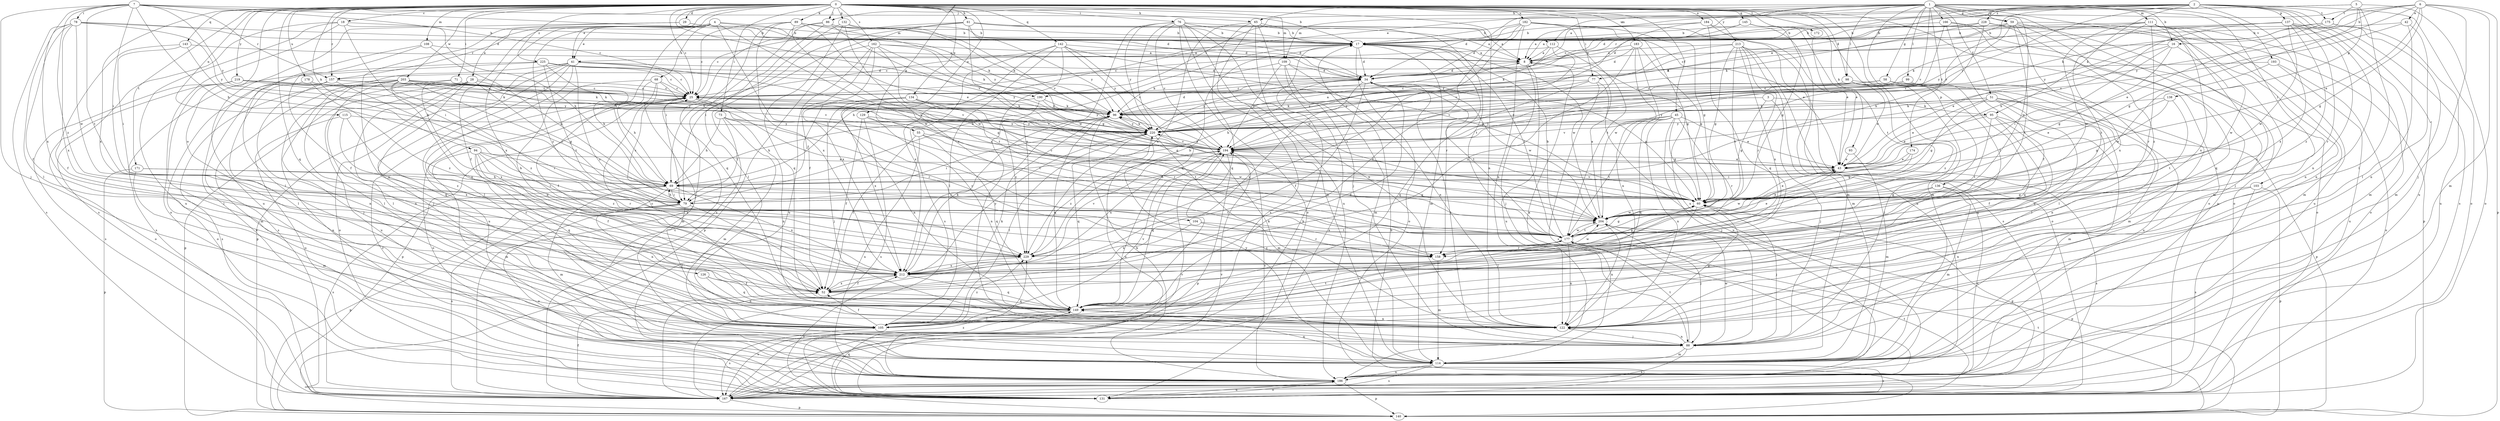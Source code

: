 strict digraph  {
0;
1;
2;
3;
4;
5;
6;
7;
8;
16;
17;
18;
25;
28;
29;
34;
41;
42;
43;
45;
51;
52;
55;
58;
59;
60;
61;
65;
68;
69;
71;
73;
76;
77;
78;
79;
86;
88;
89;
93;
94;
95;
96;
98;
99;
103;
104;
105;
108;
109;
111;
112;
114;
115;
122;
126;
129;
131;
132;
134;
136;
137;
138;
140;
142;
143;
145;
149;
157;
158;
162;
166;
167;
171;
172;
174;
175;
177;
178;
182;
183;
184;
186;
190;
193;
194;
203;
204;
212;
213;
219;
220;
225;
228;
229;
0 -> 18  [label=c];
0 -> 25  [label=c];
0 -> 28  [label=d];
0 -> 29  [label=d];
0 -> 41  [label=e];
0 -> 45  [label=f];
0 -> 55  [label=g];
0 -> 61  [label=h];
0 -> 65  [label=h];
0 -> 71  [label=i];
0 -> 73  [label=i];
0 -> 76  [label=i];
0 -> 77  [label=i];
0 -> 86  [label=j];
0 -> 89  [label=k];
0 -> 93  [label=k];
0 -> 94  [label=k];
0 -> 98  [label=l];
0 -> 108  [label=m];
0 -> 109  [label=m];
0 -> 115  [label=n];
0 -> 122  [label=n];
0 -> 126  [label=o];
0 -> 129  [label=o];
0 -> 131  [label=o];
0 -> 132  [label=p];
0 -> 134  [label=p];
0 -> 136  [label=p];
0 -> 142  [label=q];
0 -> 143  [label=q];
0 -> 145  [label=q];
0 -> 149  [label=q];
0 -> 157  [label=r];
0 -> 162  [label=s];
0 -> 171  [label=t];
0 -> 172  [label=t];
0 -> 178  [label=u];
0 -> 182  [label=u];
0 -> 183  [label=u];
0 -> 184  [label=u];
0 -> 190  [label=v];
0 -> 203  [label=w];
0 -> 212  [label=x];
0 -> 213  [label=y];
0 -> 219  [label=y];
0 -> 225  [label=z];
1 -> 16  [label=b];
1 -> 25  [label=c];
1 -> 34  [label=d];
1 -> 51  [label=f];
1 -> 52  [label=f];
1 -> 58  [label=g];
1 -> 59  [label=g];
1 -> 65  [label=h];
1 -> 86  [label=j];
1 -> 98  [label=l];
1 -> 99  [label=l];
1 -> 103  [label=l];
1 -> 109  [label=m];
1 -> 111  [label=m];
1 -> 131  [label=o];
1 -> 149  [label=q];
1 -> 166  [label=s];
1 -> 174  [label=t];
1 -> 190  [label=v];
1 -> 193  [label=v];
1 -> 194  [label=v];
1 -> 204  [label=w];
2 -> 8  [label=a];
2 -> 34  [label=d];
2 -> 59  [label=g];
2 -> 95  [label=k];
2 -> 112  [label=m];
2 -> 122  [label=n];
2 -> 131  [label=o];
2 -> 137  [label=p];
2 -> 167  [label=s];
2 -> 175  [label=t];
2 -> 186  [label=u];
2 -> 194  [label=v];
2 -> 212  [label=x];
2 -> 220  [label=y];
2 -> 228  [label=z];
3 -> 60  [label=g];
3 -> 88  [label=j];
3 -> 95  [label=k];
3 -> 96  [label=k];
4 -> 41  [label=e];
4 -> 52  [label=f];
4 -> 68  [label=h];
4 -> 69  [label=h];
4 -> 96  [label=k];
4 -> 104  [label=l];
4 -> 112  [label=m];
4 -> 157  [label=r];
4 -> 204  [label=w];
4 -> 212  [label=x];
4 -> 229  [label=z];
5 -> 41  [label=e];
5 -> 60  [label=g];
5 -> 105  [label=l];
5 -> 131  [label=o];
5 -> 138  [label=p];
5 -> 157  [label=r];
5 -> 175  [label=t];
6 -> 16  [label=b];
6 -> 42  [label=e];
6 -> 43  [label=e];
6 -> 60  [label=g];
6 -> 77  [label=i];
6 -> 88  [label=j];
6 -> 96  [label=k];
6 -> 114  [label=m];
6 -> 140  [label=p];
6 -> 220  [label=y];
7 -> 17  [label=b];
7 -> 25  [label=c];
7 -> 34  [label=d];
7 -> 69  [label=h];
7 -> 78  [label=i];
7 -> 79  [label=i];
7 -> 88  [label=j];
7 -> 157  [label=r];
7 -> 177  [label=t];
7 -> 212  [label=x];
7 -> 220  [label=y];
7 -> 229  [label=z];
8 -> 34  [label=d];
8 -> 88  [label=j];
8 -> 186  [label=u];
16 -> 8  [label=a];
16 -> 43  [label=e];
16 -> 60  [label=g];
16 -> 79  [label=i];
16 -> 204  [label=w];
17 -> 8  [label=a];
17 -> 25  [label=c];
17 -> 34  [label=d];
17 -> 69  [label=h];
17 -> 114  [label=m];
17 -> 131  [label=o];
17 -> 158  [label=r];
17 -> 177  [label=t];
17 -> 204  [label=w];
18 -> 17  [label=b];
18 -> 69  [label=h];
18 -> 79  [label=i];
18 -> 131  [label=o];
18 -> 167  [label=s];
18 -> 186  [label=u];
25 -> 96  [label=k];
25 -> 131  [label=o];
25 -> 140  [label=p];
25 -> 158  [label=r];
25 -> 177  [label=t];
25 -> 194  [label=v];
28 -> 25  [label=c];
28 -> 60  [label=g];
28 -> 105  [label=l];
28 -> 140  [label=p];
28 -> 149  [label=q];
28 -> 186  [label=u];
28 -> 194  [label=v];
29 -> 17  [label=b];
29 -> 34  [label=d];
29 -> 122  [label=n];
29 -> 186  [label=u];
34 -> 25  [label=c];
34 -> 52  [label=f];
34 -> 60  [label=g];
34 -> 69  [label=h];
34 -> 88  [label=j];
34 -> 177  [label=t];
34 -> 204  [label=w];
34 -> 212  [label=x];
34 -> 220  [label=y];
41 -> 25  [label=c];
41 -> 34  [label=d];
41 -> 60  [label=g];
41 -> 88  [label=j];
41 -> 105  [label=l];
41 -> 131  [label=o];
41 -> 140  [label=p];
41 -> 167  [label=s];
41 -> 186  [label=u];
41 -> 229  [label=z];
42 -> 17  [label=b];
42 -> 105  [label=l];
42 -> 122  [label=n];
42 -> 194  [label=v];
43 -> 69  [label=h];
43 -> 167  [label=s];
45 -> 43  [label=e];
45 -> 60  [label=g];
45 -> 88  [label=j];
45 -> 122  [label=n];
45 -> 149  [label=q];
45 -> 158  [label=r];
45 -> 177  [label=t];
45 -> 194  [label=v];
45 -> 220  [label=y];
51 -> 43  [label=e];
51 -> 60  [label=g];
51 -> 96  [label=k];
51 -> 105  [label=l];
51 -> 122  [label=n];
51 -> 140  [label=p];
51 -> 149  [label=q];
51 -> 220  [label=y];
52 -> 149  [label=q];
52 -> 212  [label=x];
55 -> 52  [label=f];
55 -> 149  [label=q];
55 -> 186  [label=u];
55 -> 194  [label=v];
55 -> 204  [label=w];
58 -> 25  [label=c];
58 -> 105  [label=l];
58 -> 114  [label=m];
58 -> 149  [label=q];
58 -> 194  [label=v];
58 -> 220  [label=y];
59 -> 17  [label=b];
59 -> 96  [label=k];
59 -> 114  [label=m];
59 -> 140  [label=p];
59 -> 149  [label=q];
59 -> 177  [label=t];
59 -> 212  [label=x];
59 -> 220  [label=y];
60 -> 25  [label=c];
60 -> 43  [label=e];
60 -> 88  [label=j];
60 -> 105  [label=l];
60 -> 194  [label=v];
60 -> 204  [label=w];
61 -> 8  [label=a];
61 -> 17  [label=b];
61 -> 25  [label=c];
61 -> 43  [label=e];
61 -> 69  [label=h];
61 -> 167  [label=s];
61 -> 204  [label=w];
61 -> 220  [label=y];
65 -> 17  [label=b];
65 -> 88  [label=j];
65 -> 149  [label=q];
65 -> 167  [label=s];
65 -> 177  [label=t];
65 -> 186  [label=u];
65 -> 229  [label=z];
68 -> 25  [label=c];
68 -> 52  [label=f];
68 -> 69  [label=h];
68 -> 114  [label=m];
68 -> 149  [label=q];
68 -> 194  [label=v];
69 -> 60  [label=g];
69 -> 79  [label=i];
69 -> 114  [label=m];
69 -> 122  [label=n];
69 -> 167  [label=s];
69 -> 177  [label=t];
69 -> 212  [label=x];
71 -> 25  [label=c];
71 -> 186  [label=u];
71 -> 212  [label=x];
73 -> 69  [label=h];
73 -> 79  [label=i];
73 -> 114  [label=m];
73 -> 122  [label=n];
73 -> 158  [label=r];
73 -> 220  [label=y];
76 -> 8  [label=a];
76 -> 17  [label=b];
76 -> 114  [label=m];
76 -> 122  [label=n];
76 -> 131  [label=o];
76 -> 149  [label=q];
76 -> 194  [label=v];
76 -> 204  [label=w];
76 -> 220  [label=y];
76 -> 229  [label=z];
77 -> 25  [label=c];
77 -> 149  [label=q];
77 -> 167  [label=s];
77 -> 186  [label=u];
77 -> 220  [label=y];
78 -> 17  [label=b];
78 -> 34  [label=d];
78 -> 52  [label=f];
78 -> 105  [label=l];
78 -> 167  [label=s];
78 -> 204  [label=w];
78 -> 212  [label=x];
78 -> 220  [label=y];
79 -> 17  [label=b];
79 -> 25  [label=c];
79 -> 52  [label=f];
79 -> 69  [label=h];
79 -> 105  [label=l];
79 -> 131  [label=o];
79 -> 140  [label=p];
79 -> 167  [label=s];
86 -> 17  [label=b];
86 -> 79  [label=i];
86 -> 96  [label=k];
86 -> 105  [label=l];
86 -> 167  [label=s];
86 -> 194  [label=v];
88 -> 114  [label=m];
88 -> 122  [label=n];
88 -> 167  [label=s];
88 -> 177  [label=t];
88 -> 204  [label=w];
89 -> 17  [label=b];
89 -> 25  [label=c];
89 -> 43  [label=e];
89 -> 149  [label=q];
89 -> 204  [label=w];
89 -> 212  [label=x];
89 -> 220  [label=y];
93 -> 43  [label=e];
93 -> 114  [label=m];
94 -> 43  [label=e];
94 -> 52  [label=f];
94 -> 69  [label=h];
94 -> 114  [label=m];
94 -> 149  [label=q];
94 -> 158  [label=r];
94 -> 229  [label=z];
95 -> 43  [label=e];
95 -> 52  [label=f];
95 -> 114  [label=m];
95 -> 149  [label=q];
95 -> 177  [label=t];
95 -> 220  [label=y];
96 -> 34  [label=d];
96 -> 69  [label=h];
96 -> 149  [label=q];
96 -> 212  [label=x];
96 -> 220  [label=y];
98 -> 25  [label=c];
98 -> 43  [label=e];
98 -> 88  [label=j];
98 -> 186  [label=u];
98 -> 229  [label=z];
99 -> 25  [label=c];
99 -> 88  [label=j];
99 -> 194  [label=v];
103 -> 60  [label=g];
103 -> 122  [label=n];
103 -> 140  [label=p];
103 -> 167  [label=s];
104 -> 158  [label=r];
104 -> 177  [label=t];
104 -> 212  [label=x];
105 -> 25  [label=c];
105 -> 52  [label=f];
105 -> 96  [label=k];
105 -> 167  [label=s];
105 -> 177  [label=t];
105 -> 194  [label=v];
105 -> 229  [label=z];
108 -> 8  [label=a];
108 -> 52  [label=f];
108 -> 60  [label=g];
108 -> 105  [label=l];
109 -> 34  [label=d];
109 -> 96  [label=k];
109 -> 114  [label=m];
109 -> 122  [label=n];
109 -> 167  [label=s];
109 -> 194  [label=v];
111 -> 17  [label=b];
111 -> 25  [label=c];
111 -> 88  [label=j];
111 -> 114  [label=m];
111 -> 131  [label=o];
111 -> 158  [label=r];
111 -> 177  [label=t];
111 -> 186  [label=u];
111 -> 204  [label=w];
111 -> 212  [label=x];
112 -> 8  [label=a];
112 -> 25  [label=c];
112 -> 60  [label=g];
112 -> 96  [label=k];
112 -> 194  [label=v];
114 -> 8  [label=a];
114 -> 25  [label=c];
114 -> 131  [label=o];
114 -> 149  [label=q];
114 -> 167  [label=s];
114 -> 186  [label=u];
114 -> 220  [label=y];
115 -> 186  [label=u];
115 -> 212  [label=x];
115 -> 220  [label=y];
115 -> 229  [label=z];
122 -> 60  [label=g];
122 -> 88  [label=j];
122 -> 96  [label=k];
126 -> 52  [label=f];
126 -> 122  [label=n];
126 -> 149  [label=q];
129 -> 52  [label=f];
129 -> 122  [label=n];
129 -> 167  [label=s];
129 -> 177  [label=t];
129 -> 220  [label=y];
131 -> 25  [label=c];
131 -> 149  [label=q];
131 -> 177  [label=t];
131 -> 186  [label=u];
131 -> 194  [label=v];
131 -> 212  [label=x];
131 -> 229  [label=z];
132 -> 17  [label=b];
132 -> 79  [label=i];
132 -> 149  [label=q];
132 -> 158  [label=r];
132 -> 194  [label=v];
134 -> 60  [label=g];
134 -> 79  [label=i];
134 -> 88  [label=j];
134 -> 96  [label=k];
134 -> 122  [label=n];
134 -> 158  [label=r];
136 -> 60  [label=g];
136 -> 114  [label=m];
136 -> 186  [label=u];
136 -> 204  [label=w];
137 -> 17  [label=b];
137 -> 69  [label=h];
137 -> 96  [label=k];
137 -> 114  [label=m];
137 -> 122  [label=n];
137 -> 158  [label=r];
137 -> 204  [label=w];
137 -> 229  [label=z];
138 -> 43  [label=e];
138 -> 60  [label=g];
138 -> 96  [label=k];
138 -> 177  [label=t];
140 -> 17  [label=b];
140 -> 177  [label=t];
142 -> 8  [label=a];
142 -> 60  [label=g];
142 -> 88  [label=j];
142 -> 105  [label=l];
142 -> 167  [label=s];
142 -> 194  [label=v];
142 -> 212  [label=x];
142 -> 220  [label=y];
143 -> 8  [label=a];
143 -> 52  [label=f];
143 -> 69  [label=h];
143 -> 79  [label=i];
145 -> 8  [label=a];
145 -> 17  [label=b];
145 -> 60  [label=g];
145 -> 114  [label=m];
145 -> 177  [label=t];
149 -> 25  [label=c];
149 -> 34  [label=d];
149 -> 105  [label=l];
149 -> 122  [label=n];
149 -> 167  [label=s];
157 -> 25  [label=c];
157 -> 96  [label=k];
157 -> 105  [label=l];
157 -> 114  [label=m];
157 -> 122  [label=n];
157 -> 229  [label=z];
158 -> 60  [label=g];
158 -> 114  [label=m];
158 -> 204  [label=w];
162 -> 8  [label=a];
162 -> 52  [label=f];
162 -> 60  [label=g];
162 -> 96  [label=k];
162 -> 140  [label=p];
162 -> 177  [label=t];
162 -> 186  [label=u];
162 -> 212  [label=x];
166 -> 17  [label=b];
166 -> 52  [label=f];
166 -> 131  [label=o];
166 -> 186  [label=u];
166 -> 194  [label=v];
167 -> 17  [label=b];
167 -> 52  [label=f];
167 -> 60  [label=g];
167 -> 140  [label=p];
167 -> 194  [label=v];
171 -> 69  [label=h];
171 -> 79  [label=i];
171 -> 114  [label=m];
171 -> 140  [label=p];
172 -> 43  [label=e];
174 -> 43  [label=e];
174 -> 60  [label=g];
174 -> 79  [label=i];
175 -> 17  [label=b];
175 -> 43  [label=e];
175 -> 114  [label=m];
175 -> 186  [label=u];
175 -> 220  [label=y];
177 -> 17  [label=b];
177 -> 43  [label=e];
177 -> 60  [label=g];
177 -> 122  [label=n];
177 -> 158  [label=r];
177 -> 204  [label=w];
177 -> 229  [label=z];
178 -> 25  [label=c];
178 -> 96  [label=k];
178 -> 131  [label=o];
178 -> 229  [label=z];
182 -> 17  [label=b];
182 -> 34  [label=d];
182 -> 43  [label=e];
182 -> 52  [label=f];
182 -> 60  [label=g];
182 -> 122  [label=n];
182 -> 177  [label=t];
182 -> 186  [label=u];
182 -> 229  [label=z];
183 -> 8  [label=a];
183 -> 34  [label=d];
183 -> 60  [label=g];
183 -> 122  [label=n];
183 -> 204  [label=w];
183 -> 212  [label=x];
184 -> 8  [label=a];
184 -> 17  [label=b];
184 -> 114  [label=m];
184 -> 149  [label=q];
184 -> 186  [label=u];
184 -> 194  [label=v];
186 -> 96  [label=k];
186 -> 131  [label=o];
186 -> 140  [label=p];
186 -> 167  [label=s];
186 -> 194  [label=v];
190 -> 96  [label=k];
190 -> 212  [label=x];
190 -> 220  [label=y];
190 -> 229  [label=z];
193 -> 34  [label=d];
193 -> 131  [label=o];
193 -> 186  [label=u];
193 -> 204  [label=w];
194 -> 43  [label=e];
194 -> 140  [label=p];
194 -> 149  [label=q];
194 -> 212  [label=x];
194 -> 220  [label=y];
194 -> 229  [label=z];
203 -> 25  [label=c];
203 -> 79  [label=i];
203 -> 88  [label=j];
203 -> 96  [label=k];
203 -> 105  [label=l];
203 -> 122  [label=n];
203 -> 158  [label=r];
203 -> 167  [label=s];
203 -> 194  [label=v];
203 -> 212  [label=x];
203 -> 220  [label=y];
204 -> 8  [label=a];
204 -> 43  [label=e];
204 -> 88  [label=j];
204 -> 122  [label=n];
204 -> 140  [label=p];
204 -> 177  [label=t];
212 -> 52  [label=f];
212 -> 96  [label=k];
212 -> 149  [label=q];
212 -> 220  [label=y];
213 -> 8  [label=a];
213 -> 60  [label=g];
213 -> 114  [label=m];
213 -> 131  [label=o];
213 -> 158  [label=r];
213 -> 167  [label=s];
213 -> 177  [label=t];
213 -> 212  [label=x];
213 -> 220  [label=y];
219 -> 25  [label=c];
219 -> 96  [label=k];
219 -> 105  [label=l];
219 -> 131  [label=o];
219 -> 167  [label=s];
219 -> 220  [label=y];
220 -> 8  [label=a];
220 -> 79  [label=i];
220 -> 96  [label=k];
220 -> 105  [label=l];
220 -> 114  [label=m];
220 -> 149  [label=q];
220 -> 186  [label=u];
220 -> 194  [label=v];
225 -> 25  [label=c];
225 -> 34  [label=d];
225 -> 69  [label=h];
225 -> 131  [label=o];
225 -> 167  [label=s];
225 -> 177  [label=t];
225 -> 220  [label=y];
228 -> 17  [label=b];
228 -> 34  [label=d];
228 -> 69  [label=h];
228 -> 96  [label=k];
228 -> 122  [label=n];
228 -> 229  [label=z];
229 -> 17  [label=b];
229 -> 194  [label=v];
229 -> 212  [label=x];
}
